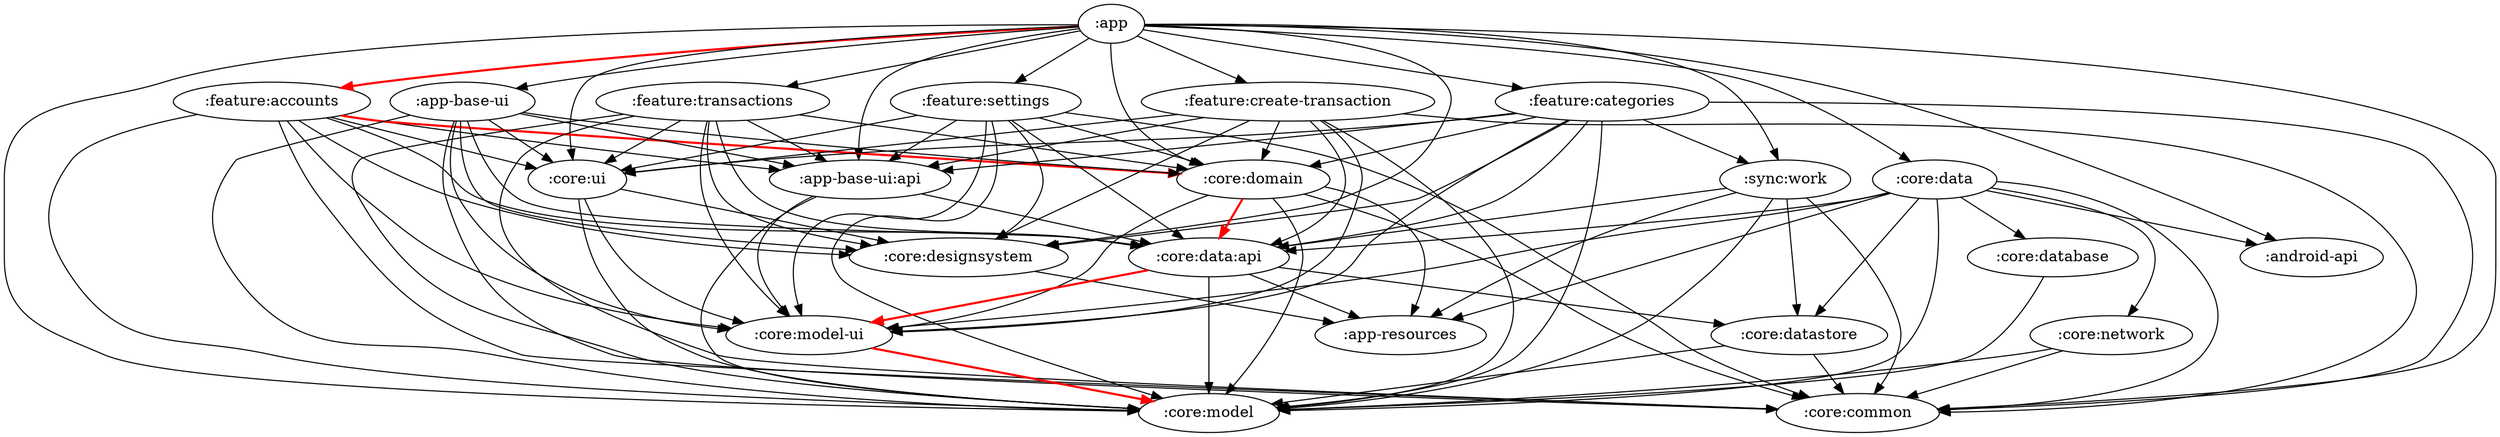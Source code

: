 digraph G {
    ":app" -> ":feature:accounts" [color = red style = bold]
    ":app" -> ":feature:transactions"
    ":app" -> ":feature:categories"
    ":app" -> ":feature:settings"
    ":app" -> ":feature:create-transaction"
    ":app" -> ":android-api"
    ":app" -> ":app-base-ui"
    ":app" -> ":app-base-ui:api"
    ":app" -> ":core:common"
    ":app" -> ":core:data"
    ":app" -> ":core:model"
    ":app" -> ":core:designsystem"
    ":app" -> ":core:ui"
    ":app" -> ":core:domain"
    ":app" -> ":sync:work"
    ":feature:accounts" -> ":core:model"
    ":feature:accounts" -> ":core:model-ui"
    ":feature:accounts" -> ":core:ui"
    ":feature:accounts" -> ":core:designsystem"
    ":feature:accounts" -> ":core:data:api"
    ":feature:accounts" -> ":core:common"
    ":feature:accounts" -> ":core:domain" [color = red style = bold]
    ":feature:accounts" -> ":app-base-ui:api"
    ":feature:transactions" -> ":core:model"
    ":feature:transactions" -> ":core:model-ui"
    ":feature:transactions" -> ":core:ui"
    ":feature:transactions" -> ":core:designsystem"
    ":feature:transactions" -> ":core:data:api"
    ":feature:transactions" -> ":core:common"
    ":feature:transactions" -> ":core:domain"
    ":feature:transactions" -> ":app-base-ui:api"
    ":feature:categories" -> ":core:model"
    ":feature:categories" -> ":core:model-ui"
    ":feature:categories" -> ":core:ui"
    ":feature:categories" -> ":core:designsystem"
    ":feature:categories" -> ":core:data:api"
    ":feature:categories" -> ":core:common"
    ":feature:categories" -> ":core:domain"
    ":feature:categories" -> ":app-base-ui:api"
    ":feature:categories" -> ":sync:work"
    ":feature:settings" -> ":core:model"
    ":feature:settings" -> ":core:model-ui"
    ":feature:settings" -> ":core:ui"
    ":feature:settings" -> ":core:designsystem"
    ":feature:settings" -> ":core:data:api"
    ":feature:settings" -> ":core:common"
    ":feature:settings" -> ":core:domain"
    ":feature:settings" -> ":app-base-ui:api"
    ":feature:create-transaction" -> ":core:model"
    ":feature:create-transaction" -> ":core:model-ui"
    ":feature:create-transaction" -> ":core:ui"
    ":feature:create-transaction" -> ":core:designsystem"
    ":feature:create-transaction" -> ":core:data:api"
    ":feature:create-transaction" -> ":core:common"
    ":feature:create-transaction" -> ":core:domain"
    ":feature:create-transaction" -> ":app-base-ui:api"
    ":app-base-ui" -> ":app-base-ui:api"
    ":app-base-ui" -> ":core:data:api"
    ":app-base-ui" -> ":core:domain"
    ":app-base-ui" -> ":core:common"
    ":app-base-ui" -> ":core:ui"
    ":app-base-ui" -> ":core:model"
    ":app-base-ui" -> ":core:model-ui"
    ":app-base-ui" -> ":core:designsystem"
    ":app-base-ui:api" -> ":core:data:api"
    ":app-base-ui:api" -> ":core:model"
    ":app-base-ui:api" -> ":core:model-ui"
    ":core:data" -> ":core:data:api"
    ":core:data" -> ":app-resources"
    ":core:data" -> ":core:common"
    ":core:data" -> ":core:database"
    ":core:data" -> ":core:datastore"
    ":core:data" -> ":core:model"
    ":core:data" -> ":core:model-ui"
    ":core:data" -> ":core:network"
    ":core:data" -> ":android-api"
    ":core:designsystem" -> ":app-resources"
    ":core:ui" -> ":core:designsystem"
    ":core:ui" -> ":core:model"
    ":core:ui" -> ":core:model-ui"
    ":core:domain" -> ":core:data:api" [color = red style = bold]
    ":core:domain" -> ":core:common"
    ":core:domain" -> ":core:model"
    ":core:domain" -> ":core:model-ui"
    ":core:domain" -> ":app-resources"
    ":sync:work" -> ":app-resources"
    ":sync:work" -> ":core:common"
    ":sync:work" -> ":core:datastore"
    ":sync:work" -> ":core:model"
    ":sync:work" -> ":core:data:api"
    ":core:model-ui" -> ":core:model" [color = red style = bold]
    ":core:data:api" -> ":core:model"
    ":core:data:api" -> ":core:model-ui" [color = red style = bold]
    ":core:data:api" -> ":app-resources"
    ":core:data:api" -> ":core:datastore"
    ":core:datastore" -> ":core:common"
    ":core:datastore" -> ":core:model"
    ":core:database" -> ":core:model"
    ":core:network" -> ":core:common"
    ":core:network" -> ":core:model"
}